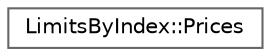 digraph "Graphical Class Hierarchy"
{
 // LATEX_PDF_SIZE
  bgcolor="transparent";
  edge [fontname=Helvetica,fontsize=10,labelfontname=Helvetica,labelfontsize=10];
  node [fontname=Helvetica,fontsize=10,shape=box,height=0.2,width=0.4];
  rankdir="LR";
  Node0 [id="Node000000",label="LimitsByIndex::Prices",height=0.2,width=0.4,color="grey40", fillcolor="white", style="filled",URL="$struct_limits_by_index_1_1_prices.html",tooltip="Structure to store upper and lower price limits along with their indices."];
}
